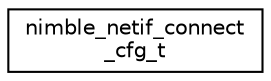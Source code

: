 digraph "Graphical Class Hierarchy"
{
 // LATEX_PDF_SIZE
  edge [fontname="Helvetica",fontsize="10",labelfontname="Helvetica",labelfontsize="10"];
  node [fontname="Helvetica",fontsize="10",shape=record];
  rankdir="LR";
  Node0 [label="nimble_netif_connect\l_cfg_t",height=0.2,width=0.4,color="black", fillcolor="white", style="filled",URL="$structnimble__netif__connect__cfg__t.html",tooltip="Parameter set used to configure connection initiation."];
}
